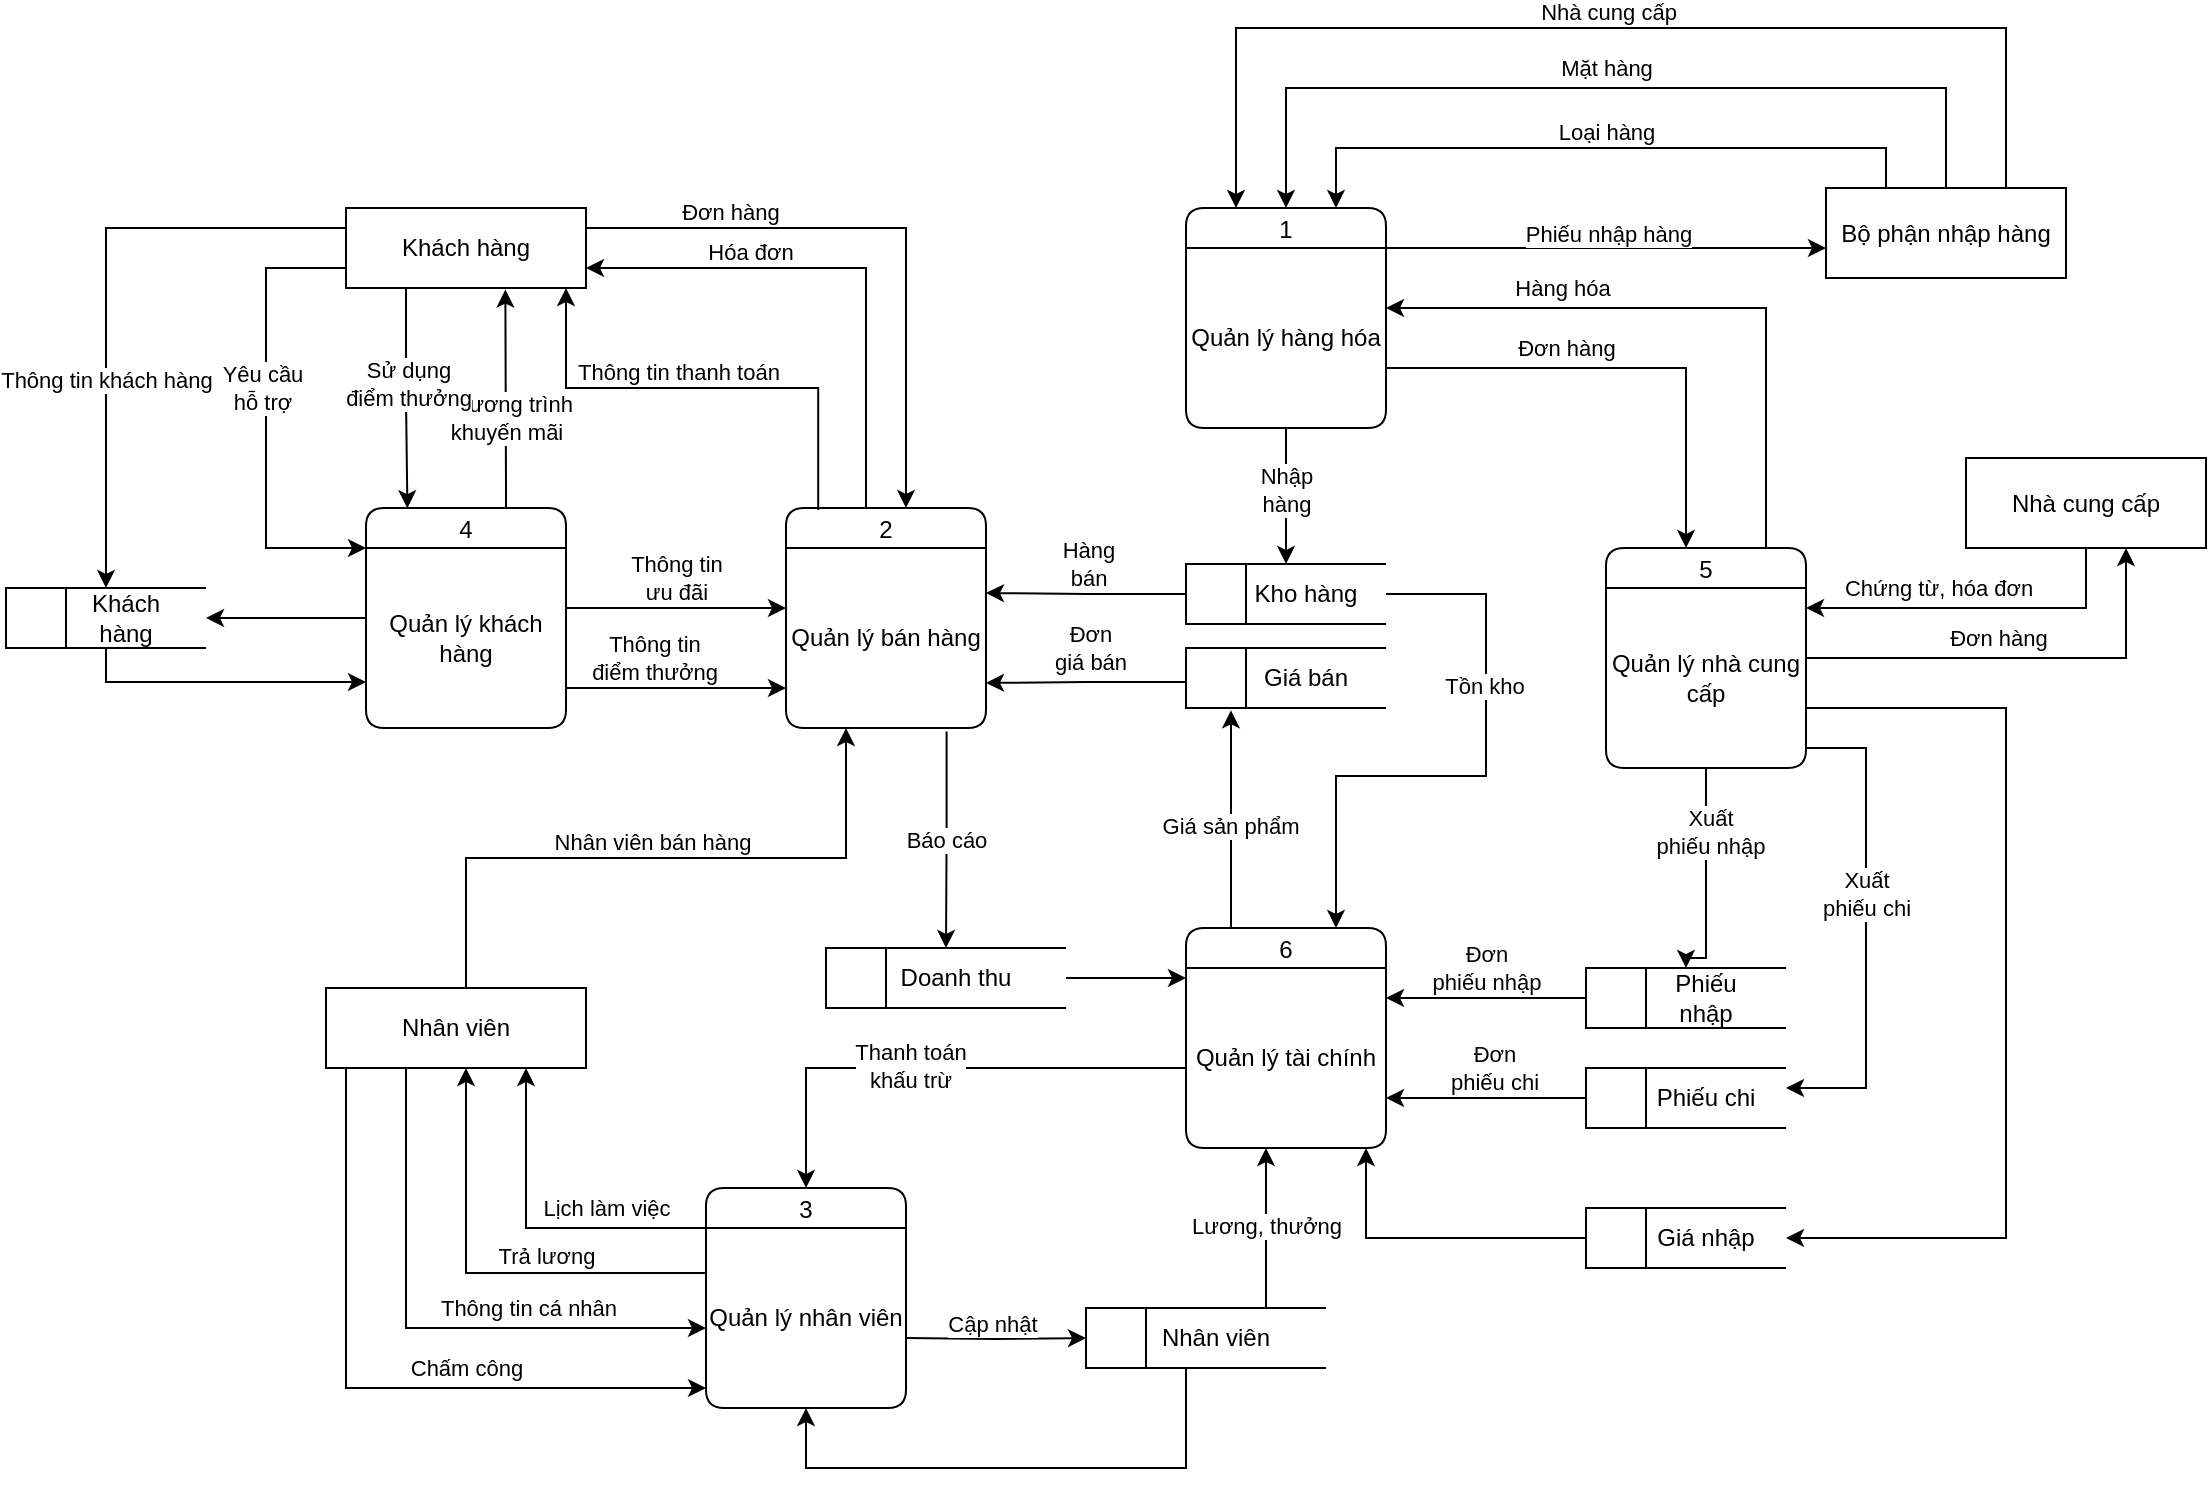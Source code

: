 <mxfile version="24.7.6">
  <diagram name="Trang-1" id="qoCtclmnTIg2j6k5t8bk">
    <mxGraphModel dx="819" dy="441" grid="1" gridSize="10" guides="1" tooltips="1" connect="1" arrows="1" fold="1" page="1" pageScale="1" pageWidth="1169" pageHeight="827" math="0" shadow="0">
      <root>
        <mxCell id="0" />
        <mxCell id="1" parent="0" />
        <mxCell id="frMeNEFfwjuMo3mBpww0-1" value="1" style="swimlane;fontStyle=0;childLayout=stackLayout;horizontal=1;startSize=20;fillColor=#ffffff;horizontalStack=0;resizeParent=1;resizeParentMax=0;resizeLast=0;collapsible=0;marginBottom=0;swimlaneFillColor=#ffffff;rounded=1;" parent="1" vertex="1">
          <mxGeometry x="630" y="140" width="100" height="110" as="geometry" />
        </mxCell>
        <mxCell id="frMeNEFfwjuMo3mBpww0-2" value="Quản lý hàng hóa" style="text;html=1;align=center;verticalAlign=middle;whiteSpace=wrap;rounded=1;" parent="frMeNEFfwjuMo3mBpww0-1" vertex="1">
          <mxGeometry y="20" width="100" height="90" as="geometry" />
        </mxCell>
        <mxCell id="frMeNEFfwjuMo3mBpww0-35" style="edgeStyle=orthogonalEdgeStyle;rounded=0;orthogonalLoop=1;jettySize=auto;html=1;exitX=0.25;exitY=0;exitDx=0;exitDy=0;entryX=1;entryY=0.75;entryDx=0;entryDy=0;" parent="1" source="frMeNEFfwjuMo3mBpww0-13" target="frMeNEFfwjuMo3mBpww0-25" edge="1">
          <mxGeometry relative="1" as="geometry">
            <Array as="points">
              <mxPoint x="470" y="290" />
              <mxPoint x="470" y="170" />
            </Array>
          </mxGeometry>
        </mxCell>
        <mxCell id="frMeNEFfwjuMo3mBpww0-36" value="Hóa đơn" style="edgeLabel;html=1;align=center;verticalAlign=middle;resizable=0;points=[];" parent="frMeNEFfwjuMo3mBpww0-35" vertex="1" connectable="0">
          <mxGeometry x="0.407" y="-8" relative="1" as="geometry">
            <mxPoint as="offset" />
          </mxGeometry>
        </mxCell>
        <mxCell id="frMeNEFfwjuMo3mBpww0-13" value="2" style="swimlane;fontStyle=0;childLayout=stackLayout;horizontal=1;startSize=20;fillColor=#ffffff;horizontalStack=0;resizeParent=1;resizeParentMax=0;resizeLast=0;collapsible=0;marginBottom=0;swimlaneFillColor=#ffffff;rounded=1;" parent="1" vertex="1">
          <mxGeometry x="430" y="290" width="100" height="110" as="geometry" />
        </mxCell>
        <mxCell id="frMeNEFfwjuMo3mBpww0-14" value="Quản lý bán hàng" style="text;html=1;align=center;verticalAlign=middle;whiteSpace=wrap;rounded=1;" parent="frMeNEFfwjuMo3mBpww0-13" vertex="1">
          <mxGeometry y="20" width="100" height="90" as="geometry" />
        </mxCell>
        <mxCell id="frMeNEFfwjuMo3mBpww0-15" value="6" style="swimlane;fontStyle=0;childLayout=stackLayout;horizontal=1;startSize=20;fillColor=#ffffff;horizontalStack=0;resizeParent=1;resizeParentMax=0;resizeLast=0;collapsible=0;marginBottom=0;swimlaneFillColor=#ffffff;rounded=1;" parent="1" vertex="1">
          <mxGeometry x="630" y="500" width="100" height="110" as="geometry" />
        </mxCell>
        <mxCell id="frMeNEFfwjuMo3mBpww0-16" value="Quản lý tài chính" style="text;html=1;align=center;verticalAlign=middle;whiteSpace=wrap;rounded=1;" parent="frMeNEFfwjuMo3mBpww0-15" vertex="1">
          <mxGeometry y="20" width="100" height="90" as="geometry" />
        </mxCell>
        <mxCell id="frMeNEFfwjuMo3mBpww0-94" style="edgeStyle=orthogonalEdgeStyle;rounded=0;orthogonalLoop=1;jettySize=auto;html=1;" parent="1" source="frMeNEFfwjuMo3mBpww0-17" target="frMeNEFfwjuMo3mBpww0-1" edge="1">
          <mxGeometry relative="1" as="geometry">
            <Array as="points">
              <mxPoint x="920" y="190" />
            </Array>
          </mxGeometry>
        </mxCell>
        <mxCell id="frMeNEFfwjuMo3mBpww0-96" value="Hàng hóa" style="edgeLabel;html=1;align=center;verticalAlign=middle;resizable=0;points=[];" parent="frMeNEFfwjuMo3mBpww0-94" vertex="1" connectable="0">
          <mxGeometry x="0.061" y="-8" relative="1" as="geometry">
            <mxPoint x="-58" y="-2" as="offset" />
          </mxGeometry>
        </mxCell>
        <mxCell id="frMeNEFfwjuMo3mBpww0-17" value="5" style="swimlane;fontStyle=0;childLayout=stackLayout;horizontal=1;startSize=20;fillColor=#ffffff;horizontalStack=0;resizeParent=1;resizeParentMax=0;resizeLast=0;collapsible=0;marginBottom=0;swimlaneFillColor=#ffffff;rounded=1;" parent="1" vertex="1">
          <mxGeometry x="840" y="310" width="100" height="110" as="geometry" />
        </mxCell>
        <mxCell id="frMeNEFfwjuMo3mBpww0-18" value="Quản lý nhà cung cấp" style="text;html=1;align=center;verticalAlign=middle;whiteSpace=wrap;rounded=1;" parent="frMeNEFfwjuMo3mBpww0-17" vertex="1">
          <mxGeometry y="20" width="100" height="90" as="geometry" />
        </mxCell>
        <mxCell id="6pDtSbzWZjow2PwJmfd2-18" style="edgeStyle=orthogonalEdgeStyle;rounded=0;orthogonalLoop=1;jettySize=auto;html=1;entryX=1;entryY=0.5;entryDx=0;entryDy=0;" edge="1" parent="1" source="frMeNEFfwjuMo3mBpww0-19" target="frMeNEFfwjuMo3mBpww0-26">
          <mxGeometry relative="1" as="geometry">
            <Array as="points" />
          </mxGeometry>
        </mxCell>
        <mxCell id="frMeNEFfwjuMo3mBpww0-19" value="4" style="swimlane;fontStyle=0;childLayout=stackLayout;horizontal=1;startSize=20;fillColor=#ffffff;horizontalStack=0;resizeParent=1;resizeParentMax=0;resizeLast=0;collapsible=0;marginBottom=0;swimlaneFillColor=#ffffff;rounded=1;" parent="1" vertex="1">
          <mxGeometry x="220" y="290" width="100" height="110" as="geometry" />
        </mxCell>
        <mxCell id="frMeNEFfwjuMo3mBpww0-20" value="Quản lý khách hàng" style="text;html=1;align=center;verticalAlign=middle;whiteSpace=wrap;rounded=1;" parent="frMeNEFfwjuMo3mBpww0-19" vertex="1">
          <mxGeometry y="20" width="100" height="90" as="geometry" />
        </mxCell>
        <mxCell id="frMeNEFfwjuMo3mBpww0-21" value="3" style="swimlane;fontStyle=0;childLayout=stackLayout;horizontal=1;startSize=20;fillColor=#ffffff;horizontalStack=0;resizeParent=1;resizeParentMax=0;resizeLast=0;collapsible=0;marginBottom=0;swimlaneFillColor=#ffffff;rounded=1;" parent="1" vertex="1">
          <mxGeometry x="390" y="630" width="100" height="110" as="geometry" />
        </mxCell>
        <mxCell id="frMeNEFfwjuMo3mBpww0-22" value="Quản lý nhân viên" style="text;html=1;align=center;verticalAlign=middle;whiteSpace=wrap;rounded=1;" parent="frMeNEFfwjuMo3mBpww0-21" vertex="1">
          <mxGeometry y="20" width="100" height="90" as="geometry" />
        </mxCell>
        <mxCell id="frMeNEFfwjuMo3mBpww0-33" style="edgeStyle=orthogonalEdgeStyle;rounded=0;orthogonalLoop=1;jettySize=auto;html=1;exitX=1;exitY=0.25;exitDx=0;exitDy=0;" parent="1" source="frMeNEFfwjuMo3mBpww0-25" edge="1">
          <mxGeometry relative="1" as="geometry">
            <mxPoint x="490" y="290" as="targetPoint" />
            <Array as="points">
              <mxPoint x="490" y="180" />
              <mxPoint x="490" y="288" />
            </Array>
          </mxGeometry>
        </mxCell>
        <mxCell id="frMeNEFfwjuMo3mBpww0-34" value="Đơn hàng" style="edgeLabel;html=1;align=center;verticalAlign=middle;resizable=0;points=[];" parent="frMeNEFfwjuMo3mBpww0-33" vertex="1" connectable="0">
          <mxGeometry x="-0.524" y="8" relative="1" as="geometry">
            <mxPoint as="offset" />
          </mxGeometry>
        </mxCell>
        <mxCell id="frMeNEFfwjuMo3mBpww0-25" value="Khách hàng" style="rounded=0;whiteSpace=wrap;html=1;" parent="1" vertex="1">
          <mxGeometry x="210" y="140" width="120" height="40" as="geometry" />
        </mxCell>
        <mxCell id="frMeNEFfwjuMo3mBpww0-133" style="edgeStyle=orthogonalEdgeStyle;rounded=0;orthogonalLoop=1;jettySize=auto;html=1;" parent="1" source="frMeNEFfwjuMo3mBpww0-26" target="frMeNEFfwjuMo3mBpww0-19" edge="1">
          <mxGeometry relative="1" as="geometry">
            <Array as="points">
              <mxPoint x="90" y="377" />
            </Array>
          </mxGeometry>
        </mxCell>
        <mxCell id="frMeNEFfwjuMo3mBpww0-26" value="" style="html=1;dashed=0;whiteSpace=wrap;shape=mxgraph.dfd.dataStoreID;align=left;spacingLeft=3;points=[[0,0],[0.5,0],[1,0],[0,0.5],[1,0.5],[0,1],[0.5,1],[1,1]];" parent="1" vertex="1">
          <mxGeometry x="40" y="330" width="100" height="30" as="geometry" />
        </mxCell>
        <mxCell id="frMeNEFfwjuMo3mBpww0-27" value="Khách hàng" style="text;html=1;align=center;verticalAlign=middle;whiteSpace=wrap;rounded=0;" parent="1" vertex="1">
          <mxGeometry x="70" y="330" width="60" height="30" as="geometry" />
        </mxCell>
        <mxCell id="frMeNEFfwjuMo3mBpww0-28" value="" style="html=1;dashed=0;whiteSpace=wrap;shape=mxgraph.dfd.dataStoreID;align=left;spacingLeft=3;points=[[0,0],[0.5,0],[1,0],[0,0.5],[1,0.5],[0,1],[0.5,1],[1,1]];" parent="1" vertex="1">
          <mxGeometry x="450" y="510" width="120" height="30" as="geometry" />
        </mxCell>
        <mxCell id="frMeNEFfwjuMo3mBpww0-29" value="Doanh thu" style="text;html=1;align=center;verticalAlign=middle;whiteSpace=wrap;rounded=0;" parent="1" vertex="1">
          <mxGeometry x="480" y="510" width="70" height="30" as="geometry" />
        </mxCell>
        <mxCell id="frMeNEFfwjuMo3mBpww0-37" style="edgeStyle=orthogonalEdgeStyle;rounded=0;orthogonalLoop=1;jettySize=auto;html=1;exitX=0.161;exitY=0.009;exitDx=0;exitDy=0;exitPerimeter=0;" parent="1" source="frMeNEFfwjuMo3mBpww0-13" target="frMeNEFfwjuMo3mBpww0-25" edge="1">
          <mxGeometry relative="1" as="geometry">
            <Array as="points">
              <mxPoint x="446" y="230" />
              <mxPoint x="320" y="230" />
            </Array>
          </mxGeometry>
        </mxCell>
        <mxCell id="frMeNEFfwjuMo3mBpww0-38" value="Thông tin thanh toán" style="edgeLabel;html=1;align=center;verticalAlign=middle;resizable=0;points=[];" parent="frMeNEFfwjuMo3mBpww0-37" vertex="1" connectable="0">
          <mxGeometry x="-0.059" y="-2" relative="1" as="geometry">
            <mxPoint x="-20" y="-6" as="offset" />
          </mxGeometry>
        </mxCell>
        <mxCell id="frMeNEFfwjuMo3mBpww0-51" style="edgeStyle=orthogonalEdgeStyle;rounded=0;orthogonalLoop=1;jettySize=auto;html=1;exitX=0.25;exitY=0;exitDx=0;exitDy=0;entryX=0.75;entryY=0;entryDx=0;entryDy=0;" parent="1" source="frMeNEFfwjuMo3mBpww0-39" target="frMeNEFfwjuMo3mBpww0-1" edge="1">
          <mxGeometry relative="1" as="geometry" />
        </mxCell>
        <mxCell id="frMeNEFfwjuMo3mBpww0-54" value="Loại hàng" style="edgeLabel;html=1;align=center;verticalAlign=middle;resizable=0;points=[];" parent="frMeNEFfwjuMo3mBpww0-51" vertex="1" connectable="0">
          <mxGeometry x="-0.331" y="-8" relative="1" as="geometry">
            <mxPoint x="-52" as="offset" />
          </mxGeometry>
        </mxCell>
        <mxCell id="frMeNEFfwjuMo3mBpww0-52" style="edgeStyle=orthogonalEdgeStyle;rounded=0;orthogonalLoop=1;jettySize=auto;html=1;exitX=0.5;exitY=0;exitDx=0;exitDy=0;entryX=0.5;entryY=0;entryDx=0;entryDy=0;" parent="1" source="frMeNEFfwjuMo3mBpww0-39" target="frMeNEFfwjuMo3mBpww0-1" edge="1">
          <mxGeometry relative="1" as="geometry">
            <Array as="points">
              <mxPoint x="1010" y="80" />
              <mxPoint x="680" y="80" />
            </Array>
          </mxGeometry>
        </mxCell>
        <mxCell id="frMeNEFfwjuMo3mBpww0-55" value="Mặt hàng" style="edgeLabel;html=1;align=center;verticalAlign=middle;resizable=0;points=[];" parent="frMeNEFfwjuMo3mBpww0-52" vertex="1" connectable="0">
          <mxGeometry x="-0.207" y="-7" relative="1" as="geometry">
            <mxPoint x="-46" y="-3" as="offset" />
          </mxGeometry>
        </mxCell>
        <mxCell id="frMeNEFfwjuMo3mBpww0-53" style="edgeStyle=orthogonalEdgeStyle;rounded=0;orthogonalLoop=1;jettySize=auto;html=1;exitX=0.75;exitY=0;exitDx=0;exitDy=0;entryX=0.25;entryY=0;entryDx=0;entryDy=0;" parent="1" source="frMeNEFfwjuMo3mBpww0-39" target="frMeNEFfwjuMo3mBpww0-1" edge="1">
          <mxGeometry relative="1" as="geometry">
            <Array as="points">
              <mxPoint x="1040" y="50" />
              <mxPoint x="655" y="50" />
            </Array>
          </mxGeometry>
        </mxCell>
        <mxCell id="frMeNEFfwjuMo3mBpww0-56" value="Nhà cung cấp" style="edgeLabel;html=1;align=center;verticalAlign=middle;resizable=0;points=[];" parent="frMeNEFfwjuMo3mBpww0-53" vertex="1" connectable="0">
          <mxGeometry x="-0.163" y="-8" relative="1" as="geometry">
            <mxPoint x="-47" as="offset" />
          </mxGeometry>
        </mxCell>
        <mxCell id="frMeNEFfwjuMo3mBpww0-39" value="Bộ phận nhập hàng" style="rounded=0;whiteSpace=wrap;html=1;" parent="1" vertex="1">
          <mxGeometry x="950" y="130" width="120" height="45" as="geometry" />
        </mxCell>
        <mxCell id="frMeNEFfwjuMo3mBpww0-43" style="edgeStyle=orthogonalEdgeStyle;rounded=0;orthogonalLoop=1;jettySize=auto;html=1;" parent="1" source="frMeNEFfwjuMo3mBpww0-40" target="frMeNEFfwjuMo3mBpww0-17" edge="1">
          <mxGeometry relative="1" as="geometry">
            <mxPoint x="1090" y="560" as="targetPoint" />
            <Array as="points">
              <mxPoint x="1010" y="340" />
              <mxPoint x="1010" y="340" />
            </Array>
          </mxGeometry>
        </mxCell>
        <mxCell id="frMeNEFfwjuMo3mBpww0-44" value="Chứng từ, hóa đơn" style="edgeLabel;html=1;align=center;verticalAlign=middle;resizable=0;points=[];" parent="frMeNEFfwjuMo3mBpww0-43" vertex="1" connectable="0">
          <mxGeometry x="0.227" y="-10" relative="1" as="geometry">
            <mxPoint as="offset" />
          </mxGeometry>
        </mxCell>
        <mxCell id="frMeNEFfwjuMo3mBpww0-40" value="Nhà cung cấp" style="rounded=0;whiteSpace=wrap;html=1;" parent="1" vertex="1">
          <mxGeometry x="1020" y="265" width="120" height="45" as="geometry" />
        </mxCell>
        <mxCell id="frMeNEFfwjuMo3mBpww0-41" style="edgeStyle=orthogonalEdgeStyle;rounded=0;orthogonalLoop=1;jettySize=auto;html=1;" parent="1" source="frMeNEFfwjuMo3mBpww0-17" edge="1" target="frMeNEFfwjuMo3mBpww0-40">
          <mxGeometry relative="1" as="geometry">
            <mxPoint x="1120" y="532" as="sourcePoint" />
            <mxPoint x="1330" y="590" as="targetPoint" />
            <Array as="points">
              <mxPoint x="1100" y="365" />
            </Array>
          </mxGeometry>
        </mxCell>
        <mxCell id="frMeNEFfwjuMo3mBpww0-42" value="Đơn hàng" style="edgeLabel;html=1;align=center;verticalAlign=middle;resizable=0;points=[];" parent="frMeNEFfwjuMo3mBpww0-41" vertex="1" connectable="0">
          <mxGeometry x="-0.105" y="8" relative="1" as="geometry">
            <mxPoint y="-2" as="offset" />
          </mxGeometry>
        </mxCell>
        <mxCell id="frMeNEFfwjuMo3mBpww0-77" style="edgeStyle=orthogonalEdgeStyle;rounded=0;orthogonalLoop=1;jettySize=auto;html=1;exitX=0;exitY=0.5;exitDx=0;exitDy=0;entryX=1;entryY=0.25;entryDx=0;entryDy=0;" parent="1" source="frMeNEFfwjuMo3mBpww0-45" target="frMeNEFfwjuMo3mBpww0-14" edge="1">
          <mxGeometry relative="1" as="geometry" />
        </mxCell>
        <mxCell id="frMeNEFfwjuMo3mBpww0-78" value="Hàng&lt;div&gt;bán&lt;/div&gt;" style="edgeLabel;html=1;align=center;verticalAlign=middle;resizable=0;points=[];" parent="frMeNEFfwjuMo3mBpww0-77" vertex="1" connectable="0">
          <mxGeometry x="-0.012" relative="1" as="geometry">
            <mxPoint y="-15" as="offset" />
          </mxGeometry>
        </mxCell>
        <mxCell id="6pDtSbzWZjow2PwJmfd2-19" style="edgeStyle=orthogonalEdgeStyle;rounded=0;orthogonalLoop=1;jettySize=auto;html=1;exitX=1;exitY=0.5;exitDx=0;exitDy=0;entryX=0.75;entryY=0;entryDx=0;entryDy=0;" edge="1" parent="1" source="frMeNEFfwjuMo3mBpww0-45" target="frMeNEFfwjuMo3mBpww0-15">
          <mxGeometry relative="1" as="geometry">
            <Array as="points">
              <mxPoint x="780" y="333" />
              <mxPoint x="780" y="424" />
              <mxPoint x="705" y="424" />
            </Array>
          </mxGeometry>
        </mxCell>
        <mxCell id="6pDtSbzWZjow2PwJmfd2-20" value="Tồn kho" style="edgeLabel;html=1;align=center;verticalAlign=middle;resizable=0;points=[];" vertex="1" connectable="0" parent="6pDtSbzWZjow2PwJmfd2-19">
          <mxGeometry x="-0.345" y="-1" relative="1" as="geometry">
            <mxPoint as="offset" />
          </mxGeometry>
        </mxCell>
        <mxCell id="frMeNEFfwjuMo3mBpww0-45" value="" style="html=1;dashed=0;whiteSpace=wrap;shape=mxgraph.dfd.dataStoreID;align=left;spacingLeft=3;points=[[0,0],[0.5,0],[1,0],[0,0.5],[1,0.5],[0,1],[0.5,1],[1,1]];" parent="1" vertex="1">
          <mxGeometry x="630" y="318" width="100" height="30" as="geometry" />
        </mxCell>
        <mxCell id="frMeNEFfwjuMo3mBpww0-46" value="Kho hàng" style="text;html=1;align=center;verticalAlign=middle;whiteSpace=wrap;rounded=0;" parent="1" vertex="1">
          <mxGeometry x="660" y="318" width="60" height="30" as="geometry" />
        </mxCell>
        <mxCell id="frMeNEFfwjuMo3mBpww0-47" style="edgeStyle=orthogonalEdgeStyle;rounded=0;orthogonalLoop=1;jettySize=auto;html=1;" parent="1" source="frMeNEFfwjuMo3mBpww0-1" target="frMeNEFfwjuMo3mBpww0-39" edge="1">
          <mxGeometry relative="1" as="geometry">
            <Array as="points">
              <mxPoint x="840" y="160" />
              <mxPoint x="840" y="160" />
            </Array>
          </mxGeometry>
        </mxCell>
        <mxCell id="frMeNEFfwjuMo3mBpww0-50" value="Phiếu nhập hàng" style="edgeLabel;html=1;align=center;verticalAlign=middle;resizable=0;points=[];" parent="frMeNEFfwjuMo3mBpww0-47" vertex="1" connectable="0">
          <mxGeometry x="-0.378" y="7" relative="1" as="geometry">
            <mxPoint x="42" as="offset" />
          </mxGeometry>
        </mxCell>
        <mxCell id="frMeNEFfwjuMo3mBpww0-61" value="" style="html=1;dashed=0;whiteSpace=wrap;shape=mxgraph.dfd.dataStoreID;align=left;spacingLeft=3;points=[[0,0],[0.5,0],[1,0],[0,0.5],[1,0.5],[0,1],[0.5,1],[1,1]];" parent="1" vertex="1">
          <mxGeometry x="830" y="520" width="100" height="30" as="geometry" />
        </mxCell>
        <mxCell id="frMeNEFfwjuMo3mBpww0-62" value="Phiếu nhập" style="text;html=1;align=center;verticalAlign=middle;whiteSpace=wrap;rounded=0;" parent="1" vertex="1">
          <mxGeometry x="860" y="520" width="60" height="30" as="geometry" />
        </mxCell>
        <mxCell id="frMeNEFfwjuMo3mBpww0-63" value="" style="html=1;dashed=0;whiteSpace=wrap;shape=mxgraph.dfd.dataStoreID;align=left;spacingLeft=3;points=[[0,0],[0.5,0],[1,0],[0,0.5],[1,0.5],[0,1],[0.5,1],[1,1]];" parent="1" vertex="1">
          <mxGeometry x="830" y="570" width="100" height="30" as="geometry" />
        </mxCell>
        <mxCell id="frMeNEFfwjuMo3mBpww0-64" value="Phiếu chi" style="text;html=1;align=center;verticalAlign=middle;whiteSpace=wrap;rounded=0;" parent="1" vertex="1">
          <mxGeometry x="860" y="570" width="60" height="30" as="geometry" />
        </mxCell>
        <mxCell id="frMeNEFfwjuMo3mBpww0-67" style="edgeStyle=orthogonalEdgeStyle;rounded=0;orthogonalLoop=1;jettySize=auto;html=1;" parent="1" source="frMeNEFfwjuMo3mBpww0-17" target="frMeNEFfwjuMo3mBpww0-61" edge="1">
          <mxGeometry relative="1" as="geometry">
            <Array as="points">
              <mxPoint x="890" y="515" />
            </Array>
          </mxGeometry>
        </mxCell>
        <mxCell id="frMeNEFfwjuMo3mBpww0-69" value="Xuất&lt;div&gt;phiếu nhập&lt;/div&gt;" style="edgeLabel;html=1;align=center;verticalAlign=middle;resizable=0;points=[];" parent="frMeNEFfwjuMo3mBpww0-67" vertex="1" connectable="0">
          <mxGeometry x="0.006" y="1" relative="1" as="geometry">
            <mxPoint x="1" y="-24" as="offset" />
          </mxGeometry>
        </mxCell>
        <mxCell id="frMeNEFfwjuMo3mBpww0-68" style="edgeStyle=orthogonalEdgeStyle;rounded=0;orthogonalLoop=1;jettySize=auto;html=1;" parent="1" source="frMeNEFfwjuMo3mBpww0-17" target="frMeNEFfwjuMo3mBpww0-63" edge="1">
          <mxGeometry relative="1" as="geometry">
            <Array as="points">
              <mxPoint x="970" y="410" />
              <mxPoint x="970" y="580" />
            </Array>
          </mxGeometry>
        </mxCell>
        <mxCell id="frMeNEFfwjuMo3mBpww0-70" value="Xuất&lt;div&gt;phiếu chi&lt;/div&gt;" style="edgeLabel;html=1;align=center;verticalAlign=middle;resizable=0;points=[];" parent="frMeNEFfwjuMo3mBpww0-68" vertex="1" connectable="0">
          <mxGeometry x="-0.021" relative="1" as="geometry">
            <mxPoint y="-15" as="offset" />
          </mxGeometry>
        </mxCell>
        <mxCell id="frMeNEFfwjuMo3mBpww0-71" style="edgeStyle=orthogonalEdgeStyle;rounded=0;orthogonalLoop=1;jettySize=auto;html=1;exitX=0;exitY=0.5;exitDx=0;exitDy=0;" parent="1" source="frMeNEFfwjuMo3mBpww0-61" target="frMeNEFfwjuMo3mBpww0-15" edge="1">
          <mxGeometry relative="1" as="geometry">
            <Array as="points">
              <mxPoint x="780" y="535" />
              <mxPoint x="780" y="535" />
            </Array>
          </mxGeometry>
        </mxCell>
        <mxCell id="frMeNEFfwjuMo3mBpww0-72" value="Đơn&lt;div&gt;phiếu nhập&lt;/div&gt;" style="edgeLabel;html=1;align=center;verticalAlign=middle;resizable=0;points=[];" parent="frMeNEFfwjuMo3mBpww0-71" vertex="1" connectable="0">
          <mxGeometry x="0.012" y="1" relative="1" as="geometry">
            <mxPoint y="-16" as="offset" />
          </mxGeometry>
        </mxCell>
        <mxCell id="frMeNEFfwjuMo3mBpww0-73" style="edgeStyle=orthogonalEdgeStyle;rounded=0;orthogonalLoop=1;jettySize=auto;html=1;exitX=0;exitY=0.5;exitDx=0;exitDy=0;" parent="1" source="frMeNEFfwjuMo3mBpww0-63" target="frMeNEFfwjuMo3mBpww0-15" edge="1">
          <mxGeometry relative="1" as="geometry">
            <Array as="points">
              <mxPoint x="750" y="585" />
              <mxPoint x="750" y="585" />
            </Array>
          </mxGeometry>
        </mxCell>
        <mxCell id="frMeNEFfwjuMo3mBpww0-74" value="Đơn&lt;div&gt;phiếu chi&lt;/div&gt;" style="edgeLabel;html=1;align=center;verticalAlign=middle;resizable=0;points=[];" parent="frMeNEFfwjuMo3mBpww0-73" vertex="1" connectable="0">
          <mxGeometry x="0.037" relative="1" as="geometry">
            <mxPoint x="6" y="-15" as="offset" />
          </mxGeometry>
        </mxCell>
        <mxCell id="frMeNEFfwjuMo3mBpww0-75" style="edgeStyle=orthogonalEdgeStyle;rounded=0;orthogonalLoop=1;jettySize=auto;html=1;" parent="1" source="frMeNEFfwjuMo3mBpww0-1" target="frMeNEFfwjuMo3mBpww0-45" edge="1">
          <mxGeometry relative="1" as="geometry" />
        </mxCell>
        <mxCell id="frMeNEFfwjuMo3mBpww0-76" value="Nhập&lt;div&gt;hàng&lt;/div&gt;" style="edgeLabel;html=1;align=center;verticalAlign=middle;resizable=0;points=[];" parent="frMeNEFfwjuMo3mBpww0-75" vertex="1" connectable="0">
          <mxGeometry x="0.008" y="1" relative="1" as="geometry">
            <mxPoint x="-1" y="-4" as="offset" />
          </mxGeometry>
        </mxCell>
        <mxCell id="frMeNEFfwjuMo3mBpww0-86" style="edgeStyle=orthogonalEdgeStyle;rounded=0;orthogonalLoop=1;jettySize=auto;html=1;exitX=0;exitY=0.5;exitDx=0;exitDy=0;entryX=1;entryY=0.75;entryDx=0;entryDy=0;" parent="1" source="frMeNEFfwjuMo3mBpww0-79" target="frMeNEFfwjuMo3mBpww0-14" edge="1">
          <mxGeometry relative="1" as="geometry">
            <Array as="points">
              <mxPoint x="630" y="377" />
              <mxPoint x="580" y="377" />
            </Array>
          </mxGeometry>
        </mxCell>
        <mxCell id="frMeNEFfwjuMo3mBpww0-87" value="Đơn&lt;div&gt;giá bán&lt;/div&gt;" style="edgeLabel;html=1;align=center;verticalAlign=middle;resizable=0;points=[];" parent="frMeNEFfwjuMo3mBpww0-86" vertex="1" connectable="0">
          <mxGeometry x="-0.007" y="-1" relative="1" as="geometry">
            <mxPoint y="-16" as="offset" />
          </mxGeometry>
        </mxCell>
        <mxCell id="frMeNEFfwjuMo3mBpww0-79" value="" style="html=1;dashed=0;whiteSpace=wrap;shape=mxgraph.dfd.dataStoreID;align=left;spacingLeft=3;points=[[0,0],[0.5,0],[1,0],[0,0.5],[1,0.5],[0,1],[0.5,1],[1,1]];" parent="1" vertex="1">
          <mxGeometry x="630" y="360" width="100" height="30" as="geometry" />
        </mxCell>
        <mxCell id="frMeNEFfwjuMo3mBpww0-80" value="Giá bán" style="text;html=1;align=center;verticalAlign=middle;whiteSpace=wrap;rounded=0;" parent="1" vertex="1">
          <mxGeometry x="660" y="360" width="60" height="30" as="geometry" />
        </mxCell>
        <mxCell id="frMeNEFfwjuMo3mBpww0-81" style="edgeStyle=orthogonalEdgeStyle;rounded=0;orthogonalLoop=1;jettySize=auto;html=1;entryX=0.225;entryY=1.039;entryDx=0;entryDy=0;entryPerimeter=0;" parent="1" source="frMeNEFfwjuMo3mBpww0-15" target="frMeNEFfwjuMo3mBpww0-79" edge="1">
          <mxGeometry relative="1" as="geometry">
            <Array as="points">
              <mxPoint x="653" y="445" />
            </Array>
          </mxGeometry>
        </mxCell>
        <mxCell id="frMeNEFfwjuMo3mBpww0-82" value="Giá sản phẩm" style="edgeLabel;html=1;align=center;verticalAlign=middle;resizable=0;points=[];" parent="frMeNEFfwjuMo3mBpww0-81" vertex="1" connectable="0">
          <mxGeometry x="-0.057" y="1" relative="1" as="geometry">
            <mxPoint as="offset" />
          </mxGeometry>
        </mxCell>
        <mxCell id="frMeNEFfwjuMo3mBpww0-91" style="edgeStyle=orthogonalEdgeStyle;rounded=0;orthogonalLoop=1;jettySize=auto;html=1;exitX=0;exitY=0.5;exitDx=0;exitDy=0;" parent="1" source="frMeNEFfwjuMo3mBpww0-88" target="frMeNEFfwjuMo3mBpww0-15" edge="1">
          <mxGeometry relative="1" as="geometry">
            <Array as="points">
              <mxPoint x="720" y="655" />
            </Array>
          </mxGeometry>
        </mxCell>
        <mxCell id="frMeNEFfwjuMo3mBpww0-88" value="" style="html=1;dashed=0;whiteSpace=wrap;shape=mxgraph.dfd.dataStoreID;align=left;spacingLeft=3;points=[[0,0],[0.5,0],[1,0],[0,0.5],[1,0.5],[0,1],[0.5,1],[1,1]];" parent="1" vertex="1">
          <mxGeometry x="830" y="640" width="100" height="30" as="geometry" />
        </mxCell>
        <mxCell id="frMeNEFfwjuMo3mBpww0-89" value="Giá nhập" style="text;html=1;align=center;verticalAlign=middle;whiteSpace=wrap;rounded=0;" parent="1" vertex="1">
          <mxGeometry x="860" y="640" width="60" height="30" as="geometry" />
        </mxCell>
        <mxCell id="frMeNEFfwjuMo3mBpww0-90" style="edgeStyle=orthogonalEdgeStyle;rounded=0;orthogonalLoop=1;jettySize=auto;html=1;" parent="1" source="frMeNEFfwjuMo3mBpww0-17" target="frMeNEFfwjuMo3mBpww0-88" edge="1">
          <mxGeometry relative="1" as="geometry">
            <Array as="points">
              <mxPoint x="1040" y="390" />
              <mxPoint x="1040" y="655" />
            </Array>
          </mxGeometry>
        </mxCell>
        <mxCell id="frMeNEFfwjuMo3mBpww0-93" style="edgeStyle=orthogonalEdgeStyle;rounded=0;orthogonalLoop=1;jettySize=auto;html=1;" parent="1" source="frMeNEFfwjuMo3mBpww0-1" target="frMeNEFfwjuMo3mBpww0-17" edge="1">
          <mxGeometry relative="1" as="geometry">
            <Array as="points">
              <mxPoint x="880" y="220" />
            </Array>
          </mxGeometry>
        </mxCell>
        <mxCell id="frMeNEFfwjuMo3mBpww0-95" value="Đơn hàng" style="edgeLabel;html=1;align=center;verticalAlign=middle;resizable=0;points=[];" parent="frMeNEFfwjuMo3mBpww0-93" vertex="1" connectable="0">
          <mxGeometry x="-0.5" y="7" relative="1" as="geometry">
            <mxPoint x="30" y="-3" as="offset" />
          </mxGeometry>
        </mxCell>
        <mxCell id="frMeNEFfwjuMo3mBpww0-97" style="edgeStyle=orthogonalEdgeStyle;rounded=0;orthogonalLoop=1;jettySize=auto;html=1;entryX=0.664;entryY=1.019;entryDx=0;entryDy=0;entryPerimeter=0;" parent="1" source="frMeNEFfwjuMo3mBpww0-19" target="frMeNEFfwjuMo3mBpww0-25" edge="1">
          <mxGeometry relative="1" as="geometry">
            <Array as="points">
              <mxPoint x="290" y="280" />
              <mxPoint x="290" y="280" />
            </Array>
          </mxGeometry>
        </mxCell>
        <mxCell id="frMeNEFfwjuMo3mBpww0-99" value="Chương trình&lt;div&gt;khuyến mãi&lt;/div&gt;" style="edgeLabel;html=1;align=center;verticalAlign=middle;resizable=0;points=[];" parent="frMeNEFfwjuMo3mBpww0-97" vertex="1" connectable="0">
          <mxGeometry x="0.059" y="-14" relative="1" as="geometry">
            <mxPoint x="-14" y="13" as="offset" />
          </mxGeometry>
        </mxCell>
        <mxCell id="frMeNEFfwjuMo3mBpww0-101" style="edgeStyle=orthogonalEdgeStyle;rounded=0;orthogonalLoop=1;jettySize=auto;html=1;exitX=0.803;exitY=1.02;exitDx=0;exitDy=0;exitPerimeter=0;" parent="1" source="frMeNEFfwjuMo3mBpww0-14" target="frMeNEFfwjuMo3mBpww0-28" edge="1">
          <mxGeometry relative="1" as="geometry">
            <mxPoint x="510" y="550" as="targetPoint" />
            <Array as="points" />
          </mxGeometry>
        </mxCell>
        <mxCell id="frMeNEFfwjuMo3mBpww0-102" value="Báo cáo" style="edgeLabel;html=1;align=center;verticalAlign=middle;resizable=0;points=[];" parent="frMeNEFfwjuMo3mBpww0-101" vertex="1" connectable="0">
          <mxGeometry x="0.007" relative="1" as="geometry">
            <mxPoint as="offset" />
          </mxGeometry>
        </mxCell>
        <mxCell id="frMeNEFfwjuMo3mBpww0-103" style="edgeStyle=orthogonalEdgeStyle;rounded=0;orthogonalLoop=1;jettySize=auto;html=1;exitX=1;exitY=0.5;exitDx=0;exitDy=0;" parent="1" source="frMeNEFfwjuMo3mBpww0-28" target="frMeNEFfwjuMo3mBpww0-15" edge="1">
          <mxGeometry relative="1" as="geometry">
            <Array as="points">
              <mxPoint x="590" y="525" />
              <mxPoint x="590" y="525" />
            </Array>
          </mxGeometry>
        </mxCell>
        <mxCell id="frMeNEFfwjuMo3mBpww0-105" style="edgeStyle=orthogonalEdgeStyle;rounded=0;orthogonalLoop=1;jettySize=auto;html=1;" parent="1" source="frMeNEFfwjuMo3mBpww0-104" target="frMeNEFfwjuMo3mBpww0-21" edge="1">
          <mxGeometry relative="1" as="geometry">
            <Array as="points">
              <mxPoint x="240" y="700" />
            </Array>
          </mxGeometry>
        </mxCell>
        <mxCell id="6pDtSbzWZjow2PwJmfd2-8" value="Thông tin cá nhân" style="edgeLabel;html=1;align=center;verticalAlign=middle;resizable=0;points=[];" vertex="1" connectable="0" parent="frMeNEFfwjuMo3mBpww0-105">
          <mxGeometry x="0.455" relative="1" as="geometry">
            <mxPoint x="-13" y="-10" as="offset" />
          </mxGeometry>
        </mxCell>
        <mxCell id="frMeNEFfwjuMo3mBpww0-107" style="edgeStyle=orthogonalEdgeStyle;rounded=0;orthogonalLoop=1;jettySize=auto;html=1;" parent="1" source="frMeNEFfwjuMo3mBpww0-104" target="frMeNEFfwjuMo3mBpww0-13" edge="1">
          <mxGeometry relative="1" as="geometry">
            <Array as="points">
              <mxPoint x="270" y="465" />
              <mxPoint x="460" y="465" />
            </Array>
          </mxGeometry>
        </mxCell>
        <mxCell id="frMeNEFfwjuMo3mBpww0-108" value="Nhân viên bán hàng" style="edgeLabel;html=1;align=center;verticalAlign=middle;resizable=0;points=[];" parent="frMeNEFfwjuMo3mBpww0-107" vertex="1" connectable="0">
          <mxGeometry x="0.476" y="2" relative="1" as="geometry">
            <mxPoint x="-78" y="-6" as="offset" />
          </mxGeometry>
        </mxCell>
        <mxCell id="frMeNEFfwjuMo3mBpww0-104" value="Nhân viên" style="html=1;dashed=0;whiteSpace=wrap;" parent="1" vertex="1">
          <mxGeometry x="200" y="530" width="130" height="40" as="geometry" />
        </mxCell>
        <mxCell id="6pDtSbzWZjow2PwJmfd2-21" style="edgeStyle=orthogonalEdgeStyle;rounded=0;orthogonalLoop=1;jettySize=auto;html=1;" edge="1" parent="1" source="frMeNEFfwjuMo3mBpww0-109" target="frMeNEFfwjuMo3mBpww0-21">
          <mxGeometry relative="1" as="geometry">
            <Array as="points">
              <mxPoint x="630" y="770" />
              <mxPoint x="440" y="770" />
            </Array>
          </mxGeometry>
        </mxCell>
        <mxCell id="frMeNEFfwjuMo3mBpww0-109" value="" style="html=1;dashed=0;whiteSpace=wrap;shape=mxgraph.dfd.dataStoreID;align=left;spacingLeft=3;points=[[0,0],[0.5,0],[1,0],[0,0.5],[1,0.5],[0,1],[0.5,1],[1,1]];" parent="1" vertex="1">
          <mxGeometry x="580" y="690" width="120" height="30" as="geometry" />
        </mxCell>
        <mxCell id="frMeNEFfwjuMo3mBpww0-110" value="Nhân viên" style="text;html=1;align=center;verticalAlign=middle;whiteSpace=wrap;rounded=0;" parent="1" vertex="1">
          <mxGeometry x="610" y="690" width="70" height="30" as="geometry" />
        </mxCell>
        <mxCell id="frMeNEFfwjuMo3mBpww0-111" style="edgeStyle=orthogonalEdgeStyle;rounded=0;orthogonalLoop=1;jettySize=auto;html=1;entryX=0;entryY=0.5;entryDx=0;entryDy=0;" parent="1" target="frMeNEFfwjuMo3mBpww0-109" edge="1">
          <mxGeometry relative="1" as="geometry">
            <mxPoint x="490" y="705" as="sourcePoint" />
            <Array as="points" />
          </mxGeometry>
        </mxCell>
        <mxCell id="frMeNEFfwjuMo3mBpww0-112" value="Cập nhật" style="edgeLabel;html=1;align=center;verticalAlign=middle;resizable=0;points=[];" parent="frMeNEFfwjuMo3mBpww0-111" vertex="1" connectable="0">
          <mxGeometry x="-0.058" y="8" relative="1" as="geometry">
            <mxPoint as="offset" />
          </mxGeometry>
        </mxCell>
        <mxCell id="frMeNEFfwjuMo3mBpww0-118" style="edgeStyle=orthogonalEdgeStyle;rounded=0;orthogonalLoop=1;jettySize=auto;html=1;exitX=1;exitY=0;exitDx=0;exitDy=0;" parent="1" source="frMeNEFfwjuMo3mBpww0-109" target="frMeNEFfwjuMo3mBpww0-15" edge="1">
          <mxGeometry relative="1" as="geometry">
            <Array as="points">
              <mxPoint x="670" y="690" />
            </Array>
          </mxGeometry>
        </mxCell>
        <mxCell id="frMeNEFfwjuMo3mBpww0-119" value="Lương, thưởng" style="edgeLabel;html=1;align=center;verticalAlign=middle;resizable=0;points=[];" parent="frMeNEFfwjuMo3mBpww0-118" vertex="1" connectable="0">
          <mxGeometry x="0.298" relative="1" as="geometry">
            <mxPoint as="offset" />
          </mxGeometry>
        </mxCell>
        <mxCell id="frMeNEFfwjuMo3mBpww0-121" style="edgeStyle=orthogonalEdgeStyle;rounded=0;orthogonalLoop=1;jettySize=auto;html=1;exitX=0;exitY=0.75;exitDx=0;exitDy=0;entryX=0.5;entryY=0;entryDx=0;entryDy=0;" parent="1" source="frMeNEFfwjuMo3mBpww0-16" target="frMeNEFfwjuMo3mBpww0-21" edge="1">
          <mxGeometry relative="1" as="geometry">
            <Array as="points">
              <mxPoint x="630" y="570" />
              <mxPoint x="440" y="570" />
            </Array>
          </mxGeometry>
        </mxCell>
        <mxCell id="frMeNEFfwjuMo3mBpww0-122" value="Thanh toán&lt;div&gt;khấu trừ&lt;/div&gt;" style="edgeLabel;html=1;align=center;verticalAlign=middle;resizable=0;points=[];" parent="frMeNEFfwjuMo3mBpww0-121" vertex="1" connectable="0">
          <mxGeometry x="0.161" y="-1" relative="1" as="geometry">
            <mxPoint as="offset" />
          </mxGeometry>
        </mxCell>
        <mxCell id="frMeNEFfwjuMo3mBpww0-123" style="edgeStyle=orthogonalEdgeStyle;rounded=0;orthogonalLoop=1;jettySize=auto;html=1;exitX=0.25;exitY=1;exitDx=0;exitDy=0;entryX=0.207;entryY=0.001;entryDx=0;entryDy=0;entryPerimeter=0;" parent="1" source="frMeNEFfwjuMo3mBpww0-25" target="frMeNEFfwjuMo3mBpww0-19" edge="1">
          <mxGeometry relative="1" as="geometry" />
        </mxCell>
        <mxCell id="frMeNEFfwjuMo3mBpww0-124" value="Sử dụng&lt;div&gt;điểm thưởng&lt;/div&gt;" style="edgeLabel;html=1;align=center;verticalAlign=middle;resizable=0;points=[];" parent="frMeNEFfwjuMo3mBpww0-123" vertex="1" connectable="0">
          <mxGeometry x="-0.137" y="1" relative="1" as="geometry">
            <mxPoint as="offset" />
          </mxGeometry>
        </mxCell>
        <mxCell id="frMeNEFfwjuMo3mBpww0-125" style="edgeStyle=orthogonalEdgeStyle;rounded=0;orthogonalLoop=1;jettySize=auto;html=1;exitX=1;exitY=0.25;exitDx=0;exitDy=0;" parent="1" source="frMeNEFfwjuMo3mBpww0-20" target="frMeNEFfwjuMo3mBpww0-13" edge="1">
          <mxGeometry relative="1" as="geometry">
            <Array as="points">
              <mxPoint x="320" y="340" />
            </Array>
          </mxGeometry>
        </mxCell>
        <mxCell id="frMeNEFfwjuMo3mBpww0-126" value="Thông tin&lt;div&gt;ưu đãi&lt;/div&gt;" style="edgeLabel;html=1;align=center;verticalAlign=middle;resizable=0;points=[];" parent="frMeNEFfwjuMo3mBpww0-125" vertex="1" connectable="0">
          <mxGeometry x="0.053" y="15" relative="1" as="geometry">
            <mxPoint as="offset" />
          </mxGeometry>
        </mxCell>
        <mxCell id="frMeNEFfwjuMo3mBpww0-127" style="edgeStyle=orthogonalEdgeStyle;rounded=0;orthogonalLoop=1;jettySize=auto;html=1;exitX=1;exitY=0.5;exitDx=0;exitDy=0;" parent="1" source="frMeNEFfwjuMo3mBpww0-20" target="frMeNEFfwjuMo3mBpww0-13" edge="1">
          <mxGeometry relative="1" as="geometry">
            <Array as="points">
              <mxPoint x="320" y="380" />
            </Array>
          </mxGeometry>
        </mxCell>
        <mxCell id="frMeNEFfwjuMo3mBpww0-128" value="Thông tin&lt;div&gt;điểm thưởng&lt;/div&gt;" style="edgeLabel;html=1;align=center;verticalAlign=middle;resizable=0;points=[];" parent="frMeNEFfwjuMo3mBpww0-127" vertex="1" connectable="0">
          <mxGeometry x="0.022" relative="1" as="geometry">
            <mxPoint y="-15" as="offset" />
          </mxGeometry>
        </mxCell>
        <mxCell id="frMeNEFfwjuMo3mBpww0-129" style="edgeStyle=orthogonalEdgeStyle;rounded=0;orthogonalLoop=1;jettySize=auto;html=1;exitX=0;exitY=0.5;exitDx=0;exitDy=0;" parent="1" source="frMeNEFfwjuMo3mBpww0-25" target="frMeNEFfwjuMo3mBpww0-19" edge="1">
          <mxGeometry relative="1" as="geometry">
            <Array as="points">
              <mxPoint x="210" y="170" />
              <mxPoint x="170" y="170" />
              <mxPoint x="170" y="310" />
            </Array>
          </mxGeometry>
        </mxCell>
        <mxCell id="frMeNEFfwjuMo3mBpww0-130" value="Yêu cầu&lt;div&gt;hỗ trợ&lt;/div&gt;" style="edgeLabel;html=1;align=center;verticalAlign=middle;resizable=0;points=[];" parent="frMeNEFfwjuMo3mBpww0-129" vertex="1" connectable="0">
          <mxGeometry x="-0.083" y="-2" relative="1" as="geometry">
            <mxPoint as="offset" />
          </mxGeometry>
        </mxCell>
        <mxCell id="frMeNEFfwjuMo3mBpww0-131" style="edgeStyle=orthogonalEdgeStyle;rounded=0;orthogonalLoop=1;jettySize=auto;html=1;exitX=0;exitY=0.25;exitDx=0;exitDy=0;" parent="1" source="frMeNEFfwjuMo3mBpww0-25" target="frMeNEFfwjuMo3mBpww0-26" edge="1">
          <mxGeometry relative="1" as="geometry">
            <Array as="points">
              <mxPoint x="90" y="150" />
            </Array>
          </mxGeometry>
        </mxCell>
        <mxCell id="frMeNEFfwjuMo3mBpww0-132" value="Thông tin khách hàng" style="edgeLabel;html=1;align=center;verticalAlign=middle;resizable=0;points=[];" parent="frMeNEFfwjuMo3mBpww0-131" vertex="1" connectable="0">
          <mxGeometry x="0.308" relative="1" as="geometry">
            <mxPoint as="offset" />
          </mxGeometry>
        </mxCell>
        <mxCell id="6pDtSbzWZjow2PwJmfd2-7" style="edgeStyle=orthogonalEdgeStyle;rounded=0;orthogonalLoop=1;jettySize=auto;html=1;" edge="1" parent="1" source="frMeNEFfwjuMo3mBpww0-104" target="frMeNEFfwjuMo3mBpww0-21">
          <mxGeometry relative="1" as="geometry">
            <Array as="points">
              <mxPoint x="210" y="730" />
            </Array>
          </mxGeometry>
        </mxCell>
        <mxCell id="6pDtSbzWZjow2PwJmfd2-9" value="Chấm công" style="edgeLabel;html=1;align=center;verticalAlign=middle;resizable=0;points=[];" vertex="1" connectable="0" parent="6pDtSbzWZjow2PwJmfd2-7">
          <mxGeometry x="-0.442" y="1" relative="1" as="geometry">
            <mxPoint x="59" y="55" as="offset" />
          </mxGeometry>
        </mxCell>
        <mxCell id="6pDtSbzWZjow2PwJmfd2-10" style="edgeStyle=orthogonalEdgeStyle;rounded=0;orthogonalLoop=1;jettySize=auto;html=1;" edge="1" parent="1" source="frMeNEFfwjuMo3mBpww0-21" target="frMeNEFfwjuMo3mBpww0-104">
          <mxGeometry relative="1" as="geometry">
            <Array as="points">
              <mxPoint x="300" y="650" />
            </Array>
          </mxGeometry>
        </mxCell>
        <mxCell id="6pDtSbzWZjow2PwJmfd2-11" value="Lịch làm việc" style="edgeLabel;html=1;align=center;verticalAlign=middle;resizable=0;points=[];" vertex="1" connectable="0" parent="6pDtSbzWZjow2PwJmfd2-10">
          <mxGeometry x="-0.375" y="-1" relative="1" as="geometry">
            <mxPoint x="3" y="-9" as="offset" />
          </mxGeometry>
        </mxCell>
        <mxCell id="frMeNEFfwjuMo3mBpww0-115" style="edgeStyle=orthogonalEdgeStyle;rounded=0;orthogonalLoop=1;jettySize=auto;html=1;exitX=0;exitY=0.25;exitDx=0;exitDy=0;" parent="1" source="frMeNEFfwjuMo3mBpww0-22" target="frMeNEFfwjuMo3mBpww0-104" edge="1">
          <mxGeometry relative="1" as="geometry">
            <Array as="points">
              <mxPoint x="270" y="673" />
            </Array>
          </mxGeometry>
        </mxCell>
        <mxCell id="frMeNEFfwjuMo3mBpww0-116" value="Trả lương" style="edgeLabel;html=1;align=center;verticalAlign=middle;resizable=0;points=[];" parent="frMeNEFfwjuMo3mBpww0-115" vertex="1" connectable="0">
          <mxGeometry x="-0.433" y="-1" relative="1" as="geometry">
            <mxPoint x="-17" y="-8" as="offset" />
          </mxGeometry>
        </mxCell>
      </root>
    </mxGraphModel>
  </diagram>
</mxfile>
